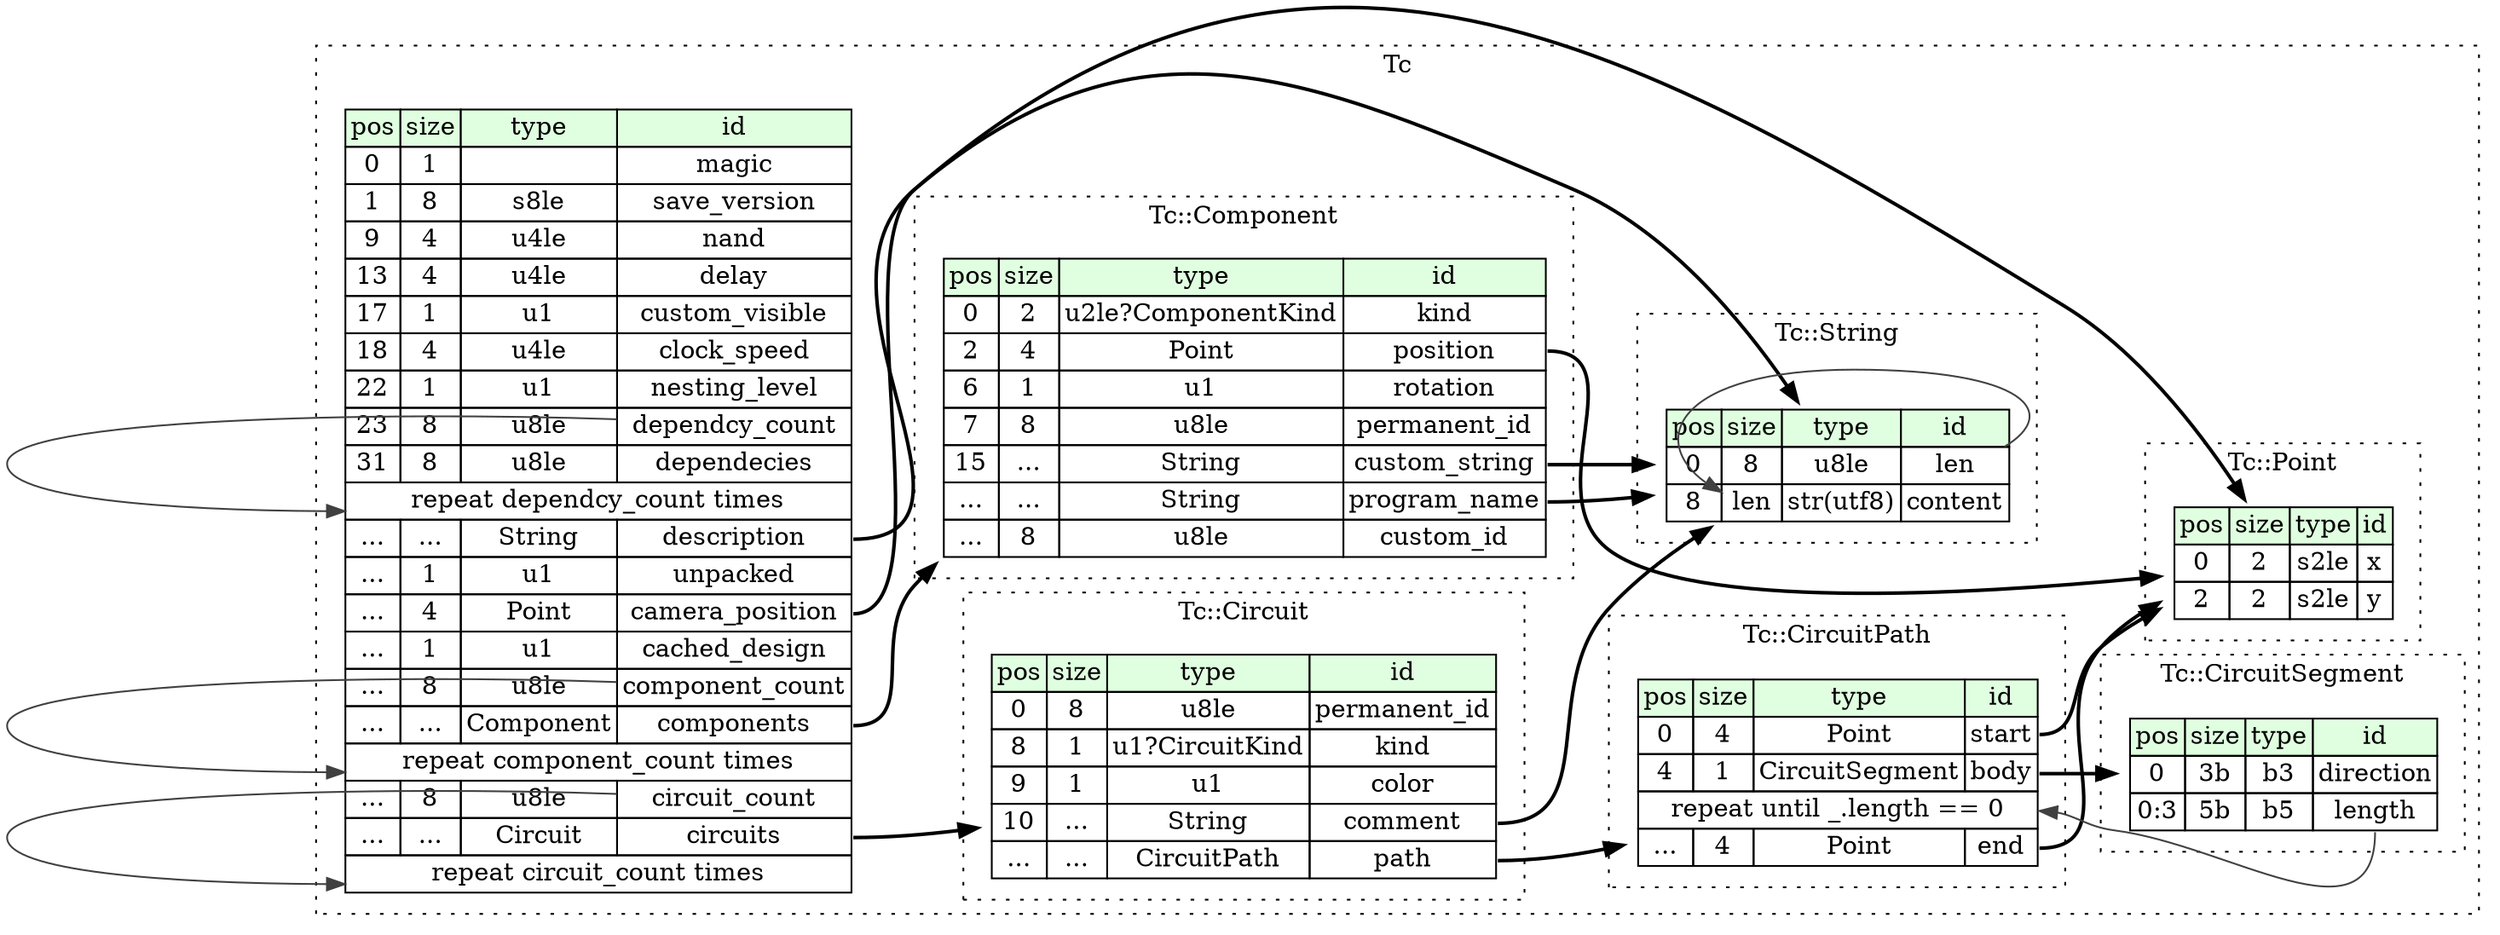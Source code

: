 digraph {
	rankdir=LR;
	node [shape=plaintext];
	subgraph cluster__tc {
		label="Tc";
		graph[style=dotted];

		tc__seq [label=<<TABLE BORDER="0" CELLBORDER="1" CELLSPACING="0">
			<TR><TD BGCOLOR="#E0FFE0">pos</TD><TD BGCOLOR="#E0FFE0">size</TD><TD BGCOLOR="#E0FFE0">type</TD><TD BGCOLOR="#E0FFE0">id</TD></TR>
			<TR><TD PORT="magic_pos">0</TD><TD PORT="magic_size">1</TD><TD></TD><TD PORT="magic_type">magic</TD></TR>
			<TR><TD PORT="save_version_pos">1</TD><TD PORT="save_version_size">8</TD><TD>s8le</TD><TD PORT="save_version_type">save_version</TD></TR>
			<TR><TD PORT="nand_pos">9</TD><TD PORT="nand_size">4</TD><TD>u4le</TD><TD PORT="nand_type">nand</TD></TR>
			<TR><TD PORT="delay_pos">13</TD><TD PORT="delay_size">4</TD><TD>u4le</TD><TD PORT="delay_type">delay</TD></TR>
			<TR><TD PORT="custom_visible_pos">17</TD><TD PORT="custom_visible_size">1</TD><TD>u1</TD><TD PORT="custom_visible_type">custom_visible</TD></TR>
			<TR><TD PORT="clock_speed_pos">18</TD><TD PORT="clock_speed_size">4</TD><TD>u4le</TD><TD PORT="clock_speed_type">clock_speed</TD></TR>
			<TR><TD PORT="nesting_level_pos">22</TD><TD PORT="nesting_level_size">1</TD><TD>u1</TD><TD PORT="nesting_level_type">nesting_level</TD></TR>
			<TR><TD PORT="dependcy_count_pos">23</TD><TD PORT="dependcy_count_size">8</TD><TD>u8le</TD><TD PORT="dependcy_count_type">dependcy_count</TD></TR>
			<TR><TD PORT="dependecies_pos">31</TD><TD PORT="dependecies_size">8</TD><TD>u8le</TD><TD PORT="dependecies_type">dependecies</TD></TR>
			<TR><TD COLSPAN="4" PORT="dependecies__repeat">repeat dependcy_count times</TD></TR>
			<TR><TD PORT="description_pos">...</TD><TD PORT="description_size">...</TD><TD>String</TD><TD PORT="description_type">description</TD></TR>
			<TR><TD PORT="unpacked_pos">...</TD><TD PORT="unpacked_size">1</TD><TD>u1</TD><TD PORT="unpacked_type">unpacked</TD></TR>
			<TR><TD PORT="camera_position_pos">...</TD><TD PORT="camera_position_size">4</TD><TD>Point</TD><TD PORT="camera_position_type">camera_position</TD></TR>
			<TR><TD PORT="cached_design_pos">...</TD><TD PORT="cached_design_size">1</TD><TD>u1</TD><TD PORT="cached_design_type">cached_design</TD></TR>
			<TR><TD PORT="component_count_pos">...</TD><TD PORT="component_count_size">8</TD><TD>u8le</TD><TD PORT="component_count_type">component_count</TD></TR>
			<TR><TD PORT="components_pos">...</TD><TD PORT="components_size">...</TD><TD>Component</TD><TD PORT="components_type">components</TD></TR>
			<TR><TD COLSPAN="4" PORT="components__repeat">repeat component_count times</TD></TR>
			<TR><TD PORT="circuit_count_pos">...</TD><TD PORT="circuit_count_size">8</TD><TD>u8le</TD><TD PORT="circuit_count_type">circuit_count</TD></TR>
			<TR><TD PORT="circuits_pos">...</TD><TD PORT="circuits_size">...</TD><TD>Circuit</TD><TD PORT="circuits_type">circuits</TD></TR>
			<TR><TD COLSPAN="4" PORT="circuits__repeat">repeat circuit_count times</TD></TR>
		</TABLE>>];
		subgraph cluster__point {
			label="Tc::Point";
			graph[style=dotted];

			point__seq [label=<<TABLE BORDER="0" CELLBORDER="1" CELLSPACING="0">
				<TR><TD BGCOLOR="#E0FFE0">pos</TD><TD BGCOLOR="#E0FFE0">size</TD><TD BGCOLOR="#E0FFE0">type</TD><TD BGCOLOR="#E0FFE0">id</TD></TR>
				<TR><TD PORT="x_pos">0</TD><TD PORT="x_size">2</TD><TD>s2le</TD><TD PORT="x_type">x</TD></TR>
				<TR><TD PORT="y_pos">2</TD><TD PORT="y_size">2</TD><TD>s2le</TD><TD PORT="y_type">y</TD></TR>
			</TABLE>>];
		}
		subgraph cluster__string {
			label="Tc::String";
			graph[style=dotted];

			string__seq [label=<<TABLE BORDER="0" CELLBORDER="1" CELLSPACING="0">
				<TR><TD BGCOLOR="#E0FFE0">pos</TD><TD BGCOLOR="#E0FFE0">size</TD><TD BGCOLOR="#E0FFE0">type</TD><TD BGCOLOR="#E0FFE0">id</TD></TR>
				<TR><TD PORT="len_pos">0</TD><TD PORT="len_size">8</TD><TD>u8le</TD><TD PORT="len_type">len</TD></TR>
				<TR><TD PORT="content_pos">8</TD><TD PORT="content_size">len</TD><TD>str(utf8)</TD><TD PORT="content_type">content</TD></TR>
			</TABLE>>];
		}
		subgraph cluster__circuit_path {
			label="Tc::CircuitPath";
			graph[style=dotted];

			circuit_path__seq [label=<<TABLE BORDER="0" CELLBORDER="1" CELLSPACING="0">
				<TR><TD BGCOLOR="#E0FFE0">pos</TD><TD BGCOLOR="#E0FFE0">size</TD><TD BGCOLOR="#E0FFE0">type</TD><TD BGCOLOR="#E0FFE0">id</TD></TR>
				<TR><TD PORT="start_pos">0</TD><TD PORT="start_size">4</TD><TD>Point</TD><TD PORT="start_type">start</TD></TR>
				<TR><TD PORT="body_pos">4</TD><TD PORT="body_size">1</TD><TD>CircuitSegment</TD><TD PORT="body_type">body</TD></TR>
				<TR><TD COLSPAN="4" PORT="body__repeat">repeat until _.length == 0</TD></TR>
				<TR><TD PORT="end_pos">...</TD><TD PORT="end_size">4</TD><TD>Point</TD><TD PORT="end_type">end</TD></TR>
			</TABLE>>];
		}
		subgraph cluster__circuit_segment {
			label="Tc::CircuitSegment";
			graph[style=dotted];

			circuit_segment__seq [label=<<TABLE BORDER="0" CELLBORDER="1" CELLSPACING="0">
				<TR><TD BGCOLOR="#E0FFE0">pos</TD><TD BGCOLOR="#E0FFE0">size</TD><TD BGCOLOR="#E0FFE0">type</TD><TD BGCOLOR="#E0FFE0">id</TD></TR>
				<TR><TD PORT="direction_pos">0</TD><TD PORT="direction_size">3b</TD><TD>b3</TD><TD PORT="direction_type">direction</TD></TR>
				<TR><TD PORT="length_pos">0:3</TD><TD PORT="length_size">5b</TD><TD>b5</TD><TD PORT="length_type">length</TD></TR>
			</TABLE>>];
		}
		subgraph cluster__circuit {
			label="Tc::Circuit";
			graph[style=dotted];

			circuit__seq [label=<<TABLE BORDER="0" CELLBORDER="1" CELLSPACING="0">
				<TR><TD BGCOLOR="#E0FFE0">pos</TD><TD BGCOLOR="#E0FFE0">size</TD><TD BGCOLOR="#E0FFE0">type</TD><TD BGCOLOR="#E0FFE0">id</TD></TR>
				<TR><TD PORT="permanent_id_pos">0</TD><TD PORT="permanent_id_size">8</TD><TD>u8le</TD><TD PORT="permanent_id_type">permanent_id</TD></TR>
				<TR><TD PORT="kind_pos">8</TD><TD PORT="kind_size">1</TD><TD>u1?CircuitKind</TD><TD PORT="kind_type">kind</TD></TR>
				<TR><TD PORT="color_pos">9</TD><TD PORT="color_size">1</TD><TD>u1</TD><TD PORT="color_type">color</TD></TR>
				<TR><TD PORT="comment_pos">10</TD><TD PORT="comment_size">...</TD><TD>String</TD><TD PORT="comment_type">comment</TD></TR>
				<TR><TD PORT="path_pos">...</TD><TD PORT="path_size">...</TD><TD>CircuitPath</TD><TD PORT="path_type">path</TD></TR>
			</TABLE>>];
		}
		subgraph cluster__component {
			label="Tc::Component";
			graph[style=dotted];

			component__seq [label=<<TABLE BORDER="0" CELLBORDER="1" CELLSPACING="0">
				<TR><TD BGCOLOR="#E0FFE0">pos</TD><TD BGCOLOR="#E0FFE0">size</TD><TD BGCOLOR="#E0FFE0">type</TD><TD BGCOLOR="#E0FFE0">id</TD></TR>
				<TR><TD PORT="kind_pos">0</TD><TD PORT="kind_size">2</TD><TD>u2le?ComponentKind</TD><TD PORT="kind_type">kind</TD></TR>
				<TR><TD PORT="position_pos">2</TD><TD PORT="position_size">4</TD><TD>Point</TD><TD PORT="position_type">position</TD></TR>
				<TR><TD PORT="rotation_pos">6</TD><TD PORT="rotation_size">1</TD><TD>u1</TD><TD PORT="rotation_type">rotation</TD></TR>
				<TR><TD PORT="permanent_id_pos">7</TD><TD PORT="permanent_id_size">8</TD><TD>u8le</TD><TD PORT="permanent_id_type">permanent_id</TD></TR>
				<TR><TD PORT="custom_string_pos">15</TD><TD PORT="custom_string_size">...</TD><TD>String</TD><TD PORT="custom_string_type">custom_string</TD></TR>
				<TR><TD PORT="program_name_pos">...</TD><TD PORT="program_name_size">...</TD><TD>String</TD><TD PORT="program_name_type">program_name</TD></TR>
				<TR><TD PORT="custom_id_pos">...</TD><TD PORT="custom_id_size">8</TD><TD>u8le</TD><TD PORT="custom_id_type">custom_id</TD></TR>
			</TABLE>>];
		}
	}
	tc__seq:dependcy_count_type -> tc__seq:dependecies__repeat [color="#404040"];
	tc__seq:description_type -> string__seq [style=bold];
	tc__seq:camera_position_type -> point__seq [style=bold];
	tc__seq:components_type -> component__seq [style=bold];
	tc__seq:component_count_type -> tc__seq:components__repeat [color="#404040"];
	tc__seq:circuits_type -> circuit__seq [style=bold];
	tc__seq:circuit_count_type -> tc__seq:circuits__repeat [color="#404040"];
	string__seq:len_type -> string__seq:content_size [color="#404040"];
	circuit_path__seq:start_type -> point__seq [style=bold];
	circuit_path__seq:body_type -> circuit_segment__seq [style=bold];
	circuit_segment__seq:length_type -> circuit_path__seq:body__repeat [color="#404040"];
	circuit_path__seq:end_type -> point__seq [style=bold];
	circuit__seq:comment_type -> string__seq [style=bold];
	circuit__seq:path_type -> circuit_path__seq [style=bold];
	component__seq:position_type -> point__seq [style=bold];
	component__seq:custom_string_type -> string__seq [style=bold];
	component__seq:program_name_type -> string__seq [style=bold];
}
